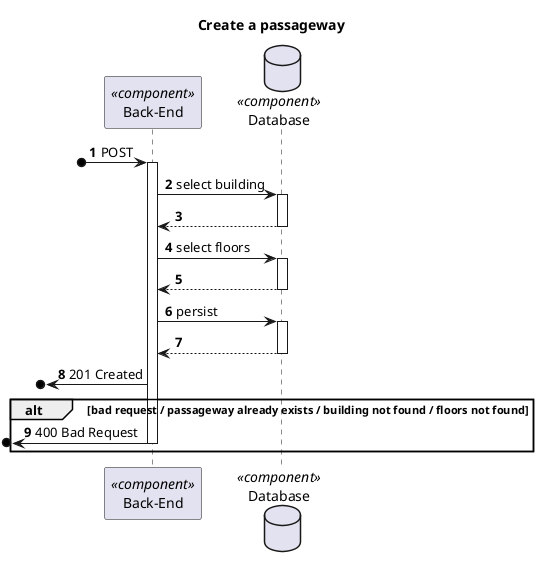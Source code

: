 @startuml Process View - Level 3

autonumber
skinparam packageStyle rect

title Create a passageway

participant "Back-End" as BE <<component>>
database "Database" as DB <<component>>

?o-> BE : POST

activate BE

BE -> DB : select building
activate DB
DB --> BE
deactivate DB

BE -> DB : select floors
activate DB
DB --> BE
deactivate DB

BE -> DB : persist
activate DB
DB --> BE
deactivate DB

?o<- BE : 201 Created

alt bad request / passageway already exists / building not found / floors not found
?o<- BE : 400 Bad Request
deactivate BE
end

@enduml
